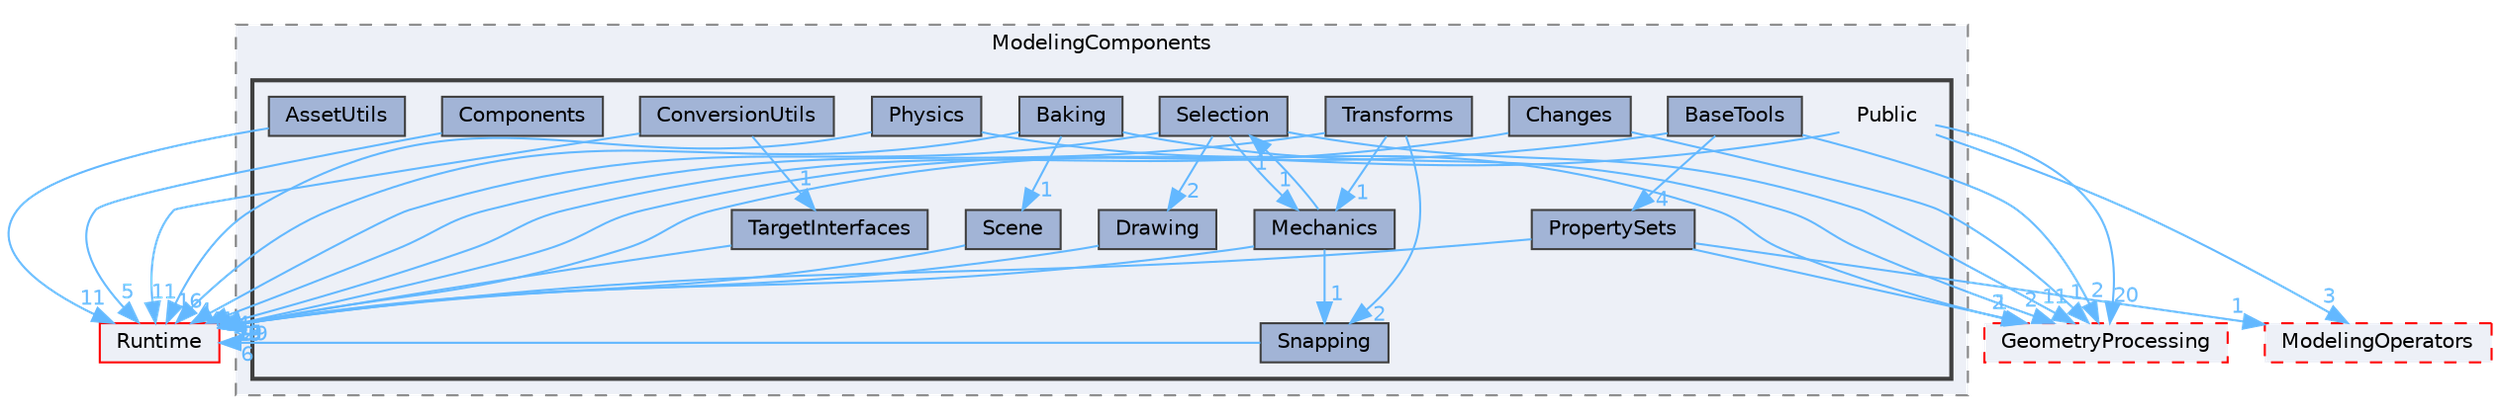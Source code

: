 digraph "Public"
{
 // INTERACTIVE_SVG=YES
 // LATEX_PDF_SIZE
  bgcolor="transparent";
  edge [fontname=Helvetica,fontsize=10,labelfontname=Helvetica,labelfontsize=10];
  node [fontname=Helvetica,fontsize=10,shape=box,height=0.2,width=0.4];
  compound=true
  subgraph clusterdir_b85b9ed87c0e5b337b81fd0aa54e649b {
    graph [ bgcolor="#edf0f7", pencolor="grey50", label="ModelingComponents", fontname=Helvetica,fontsize=10 style="filled,dashed", URL="dir_b85b9ed87c0e5b337b81fd0aa54e649b.html",tooltip=""]
  subgraph clusterdir_d4fdbd3991c612140fe053c3935e29f5 {
    graph [ bgcolor="#edf0f7", pencolor="grey25", label="", fontname=Helvetica,fontsize=10 style="filled,bold", URL="dir_d4fdbd3991c612140fe053c3935e29f5.html",tooltip=""]
    dir_d4fdbd3991c612140fe053c3935e29f5 [shape=plaintext, label="Public"];
  dir_1c5fe70bdbef08e5e5c7b75f1b05192e [label="AssetUtils", fillcolor="#a2b4d6", color="grey25", style="filled", URL="dir_1c5fe70bdbef08e5e5c7b75f1b05192e.html",tooltip=""];
  dir_cfe15c247d53c66147c15a285ea63c64 [label="Baking", fillcolor="#a2b4d6", color="grey25", style="filled", URL="dir_cfe15c247d53c66147c15a285ea63c64.html",tooltip=""];
  dir_417b03923db34e95a72e4eb74fa1a469 [label="BaseTools", fillcolor="#a2b4d6", color="grey25", style="filled", URL="dir_417b03923db34e95a72e4eb74fa1a469.html",tooltip=""];
  dir_5306aa6190b52337af811e4454d8616b [label="Changes", fillcolor="#a2b4d6", color="grey25", style="filled", URL="dir_5306aa6190b52337af811e4454d8616b.html",tooltip=""];
  dir_28b6778305a31a19ec2399196bbd51c7 [label="Components", fillcolor="#a2b4d6", color="grey25", style="filled", URL="dir_28b6778305a31a19ec2399196bbd51c7.html",tooltip=""];
  dir_3956f6c060d2ec38a321758c3c392d2f [label="ConversionUtils", fillcolor="#a2b4d6", color="grey25", style="filled", URL="dir_3956f6c060d2ec38a321758c3c392d2f.html",tooltip=""];
  dir_cd9b79ffb6b3e49937c0489b3609dfa9 [label="Drawing", fillcolor="#a2b4d6", color="grey25", style="filled", URL="dir_cd9b79ffb6b3e49937c0489b3609dfa9.html",tooltip=""];
  dir_14abe9c6b543ec6889b31c9162d8a8e5 [label="Mechanics", fillcolor="#a2b4d6", color="grey25", style="filled", URL="dir_14abe9c6b543ec6889b31c9162d8a8e5.html",tooltip=""];
  dir_fdb5d5f46416480661f292f3792aac56 [label="Physics", fillcolor="#a2b4d6", color="grey25", style="filled", URL="dir_fdb5d5f46416480661f292f3792aac56.html",tooltip=""];
  dir_22952237b622ff16a3643262dff13405 [label="PropertySets", fillcolor="#a2b4d6", color="grey25", style="filled", URL="dir_22952237b622ff16a3643262dff13405.html",tooltip=""];
  dir_c58b786c0452bc2e169ea35611aa525b [label="Scene", fillcolor="#a2b4d6", color="grey25", style="filled", URL="dir_c58b786c0452bc2e169ea35611aa525b.html",tooltip=""];
  dir_fcda43497d183fff56da214ad5cbf81b [label="Selection", fillcolor="#a2b4d6", color="grey25", style="filled", URL="dir_fcda43497d183fff56da214ad5cbf81b.html",tooltip=""];
  dir_57e2b48eecaaab2efa1db3766a94034a [label="Snapping", fillcolor="#a2b4d6", color="grey25", style="filled", URL="dir_57e2b48eecaaab2efa1db3766a94034a.html",tooltip=""];
  dir_181fc967e5bf55ef6305d12ada87bc3d [label="TargetInterfaces", fillcolor="#a2b4d6", color="grey25", style="filled", URL="dir_181fc967e5bf55ef6305d12ada87bc3d.html",tooltip=""];
  dir_ee920e952290a6443f106036695693a8 [label="Transforms", fillcolor="#a2b4d6", color="grey25", style="filled", URL="dir_ee920e952290a6443f106036695693a8.html",tooltip=""];
  }
  }
  dir_2cdec1b0c066b98f0aaf74d726273e15 [label="ModelingOperators", fillcolor="#edf0f7", color="red", style="filled,dashed", URL="dir_2cdec1b0c066b98f0aaf74d726273e15.html",tooltip=""];
  dir_7536b172fbd480bfd146a1b1acd6856b [label="Runtime", fillcolor="#edf0f7", color="red", style="filled", URL="dir_7536b172fbd480bfd146a1b1acd6856b.html",tooltip=""];
  dir_9ef035b27eddfa6c40dcaa164d958d8e [label="GeometryProcessing", fillcolor="#edf0f7", color="red", style="filled,dashed", URL="dir_9ef035b27eddfa6c40dcaa164d958d8e.html",tooltip=""];
  dir_d4fdbd3991c612140fe053c3935e29f5->dir_2cdec1b0c066b98f0aaf74d726273e15 [headlabel="3", labeldistance=1.5 headhref="dir_000876_000655.html" href="dir_000876_000655.html" color="steelblue1" fontcolor="steelblue1"];
  dir_d4fdbd3991c612140fe053c3935e29f5->dir_7536b172fbd480bfd146a1b1acd6856b [headlabel="329", labeldistance=1.5 headhref="dir_000876_000984.html" href="dir_000876_000984.html" color="steelblue1" fontcolor="steelblue1"];
  dir_d4fdbd3991c612140fe053c3935e29f5->dir_9ef035b27eddfa6c40dcaa164d958d8e [headlabel="20", labeldistance=1.5 headhref="dir_000876_000442.html" href="dir_000876_000442.html" color="steelblue1" fontcolor="steelblue1"];
  dir_1c5fe70bdbef08e5e5c7b75f1b05192e->dir_7536b172fbd480bfd146a1b1acd6856b [headlabel="11", labeldistance=1.5 headhref="dir_000063_000984.html" href="dir_000063_000984.html" color="steelblue1" fontcolor="steelblue1"];
  dir_cfe15c247d53c66147c15a285ea63c64->dir_7536b172fbd480bfd146a1b1acd6856b [headlabel="4", labeldistance=1.5 headhref="dir_000086_000984.html" href="dir_000086_000984.html" color="steelblue1" fontcolor="steelblue1"];
  dir_cfe15c247d53c66147c15a285ea63c64->dir_9ef035b27eddfa6c40dcaa164d958d8e [headlabel="2", labeldistance=1.5 headhref="dir_000086_000442.html" href="dir_000086_000442.html" color="steelblue1" fontcolor="steelblue1"];
  dir_cfe15c247d53c66147c15a285ea63c64->dir_c58b786c0452bc2e169ea35611aa525b [headlabel="1", labeldistance=1.5 headhref="dir_000086_000991.html" href="dir_000086_000991.html" color="steelblue1" fontcolor="steelblue1"];
  dir_417b03923db34e95a72e4eb74fa1a469->dir_22952237b622ff16a3643262dff13405 [headlabel="4", labeldistance=1.5 headhref="dir_000090_000782.html" href="dir_000090_000782.html" color="steelblue1" fontcolor="steelblue1"];
  dir_417b03923db34e95a72e4eb74fa1a469->dir_7536b172fbd480bfd146a1b1acd6856b [headlabel="15", labeldistance=1.5 headhref="dir_000090_000984.html" href="dir_000090_000984.html" color="steelblue1" fontcolor="steelblue1"];
  dir_417b03923db34e95a72e4eb74fa1a469->dir_9ef035b27eddfa6c40dcaa164d958d8e [headlabel="2", labeldistance=1.5 headhref="dir_000090_000442.html" href="dir_000090_000442.html" color="steelblue1" fontcolor="steelblue1"];
  dir_5306aa6190b52337af811e4454d8616b->dir_7536b172fbd480bfd146a1b1acd6856b [headlabel="15", labeldistance=1.5 headhref="dir_000123_000984.html" href="dir_000123_000984.html" color="steelblue1" fontcolor="steelblue1"];
  dir_5306aa6190b52337af811e4454d8616b->dir_9ef035b27eddfa6c40dcaa164d958d8e [headlabel="1", labeldistance=1.5 headhref="dir_000123_000442.html" href="dir_000123_000442.html" color="steelblue1" fontcolor="steelblue1"];
  dir_28b6778305a31a19ec2399196bbd51c7->dir_7536b172fbd480bfd146a1b1acd6856b [headlabel="5", labeldistance=1.5 headhref="dir_000226_000984.html" href="dir_000226_000984.html" color="steelblue1" fontcolor="steelblue1"];
  dir_3956f6c060d2ec38a321758c3c392d2f->dir_181fc967e5bf55ef6305d12ada87bc3d [headlabel="1", labeldistance=1.5 headhref="dir_000262_001166.html" href="dir_000262_001166.html" color="steelblue1" fontcolor="steelblue1"];
  dir_3956f6c060d2ec38a321758c3c392d2f->dir_7536b172fbd480bfd146a1b1acd6856b [headlabel="11", labeldistance=1.5 headhref="dir_000262_000984.html" href="dir_000262_000984.html" color="steelblue1" fontcolor="steelblue1"];
  dir_cd9b79ffb6b3e49937c0489b3609dfa9->dir_7536b172fbd480bfd146a1b1acd6856b [headlabel="29", labeldistance=1.5 headhref="dir_000348_000984.html" href="dir_000348_000984.html" color="steelblue1" fontcolor="steelblue1"];
  dir_14abe9c6b543ec6889b31c9162d8a8e5->dir_57e2b48eecaaab2efa1db3766a94034a [headlabel="1", labeldistance=1.5 headhref="dir_000609_001051.html" href="dir_000609_001051.html" color="steelblue1" fontcolor="steelblue1"];
  dir_14abe9c6b543ec6889b31c9162d8a8e5->dir_7536b172fbd480bfd146a1b1acd6856b [headlabel="73", labeldistance=1.5 headhref="dir_000609_000984.html" href="dir_000609_000984.html" color="steelblue1" fontcolor="steelblue1"];
  dir_14abe9c6b543ec6889b31c9162d8a8e5->dir_fcda43497d183fff56da214ad5cbf81b [headlabel="1", labeldistance=1.5 headhref="dir_000609_001003.html" href="dir_000609_001003.html" color="steelblue1" fontcolor="steelblue1"];
  dir_fdb5d5f46416480661f292f3792aac56->dir_7536b172fbd480bfd146a1b1acd6856b [headlabel="16", labeldistance=1.5 headhref="dir_000733_000984.html" href="dir_000733_000984.html" color="steelblue1" fontcolor="steelblue1"];
  dir_fdb5d5f46416480661f292f3792aac56->dir_9ef035b27eddfa6c40dcaa164d958d8e [headlabel="2", labeldistance=1.5 headhref="dir_000733_000442.html" href="dir_000733_000442.html" color="steelblue1" fontcolor="steelblue1"];
  dir_22952237b622ff16a3643262dff13405->dir_2cdec1b0c066b98f0aaf74d726273e15 [headlabel="1", labeldistance=1.5 headhref="dir_000782_000655.html" href="dir_000782_000655.html" color="steelblue1" fontcolor="steelblue1"];
  dir_22952237b622ff16a3643262dff13405->dir_7536b172fbd480bfd146a1b1acd6856b [headlabel="16", labeldistance=1.5 headhref="dir_000782_000984.html" href="dir_000782_000984.html" color="steelblue1" fontcolor="steelblue1"];
  dir_22952237b622ff16a3643262dff13405->dir_9ef035b27eddfa6c40dcaa164d958d8e [headlabel="1", labeldistance=1.5 headhref="dir_000782_000442.html" href="dir_000782_000442.html" color="steelblue1" fontcolor="steelblue1"];
  dir_c58b786c0452bc2e169ea35611aa525b->dir_7536b172fbd480bfd146a1b1acd6856b [headlabel="18", labeldistance=1.5 headhref="dir_000991_000984.html" href="dir_000991_000984.html" color="steelblue1" fontcolor="steelblue1"];
  dir_fcda43497d183fff56da214ad5cbf81b->dir_14abe9c6b543ec6889b31c9162d8a8e5 [headlabel="1", labeldistance=1.5 headhref="dir_001003_000609.html" href="dir_001003_000609.html" color="steelblue1" fontcolor="steelblue1"];
  dir_fcda43497d183fff56da214ad5cbf81b->dir_7536b172fbd480bfd146a1b1acd6856b [headlabel="41", labeldistance=1.5 headhref="dir_001003_000984.html" href="dir_001003_000984.html" color="steelblue1" fontcolor="steelblue1"];
  dir_fcda43497d183fff56da214ad5cbf81b->dir_9ef035b27eddfa6c40dcaa164d958d8e [headlabel="11", labeldistance=1.5 headhref="dir_001003_000442.html" href="dir_001003_000442.html" color="steelblue1" fontcolor="steelblue1"];
  dir_fcda43497d183fff56da214ad5cbf81b->dir_cd9b79ffb6b3e49937c0489b3609dfa9 [headlabel="2", labeldistance=1.5 headhref="dir_001003_000348.html" href="dir_001003_000348.html" color="steelblue1" fontcolor="steelblue1"];
  dir_57e2b48eecaaab2efa1db3766a94034a->dir_7536b172fbd480bfd146a1b1acd6856b [headlabel="6", labeldistance=1.5 headhref="dir_001051_000984.html" href="dir_001051_000984.html" color="steelblue1" fontcolor="steelblue1"];
  dir_181fc967e5bf55ef6305d12ada87bc3d->dir_7536b172fbd480bfd146a1b1acd6856b [headlabel="9", labeldistance=1.5 headhref="dir_001166_000984.html" href="dir_001166_000984.html" color="steelblue1" fontcolor="steelblue1"];
  dir_ee920e952290a6443f106036695693a8->dir_14abe9c6b543ec6889b31c9162d8a8e5 [headlabel="1", labeldistance=1.5 headhref="dir_001213_000609.html" href="dir_001213_000609.html" color="steelblue1" fontcolor="steelblue1"];
  dir_ee920e952290a6443f106036695693a8->dir_57e2b48eecaaab2efa1db3766a94034a [headlabel="2", labeldistance=1.5 headhref="dir_001213_001051.html" href="dir_001213_001051.html" color="steelblue1" fontcolor="steelblue1"];
  dir_ee920e952290a6443f106036695693a8->dir_7536b172fbd480bfd146a1b1acd6856b [headlabel="14", labeldistance=1.5 headhref="dir_001213_000984.html" href="dir_001213_000984.html" color="steelblue1" fontcolor="steelblue1"];
}
